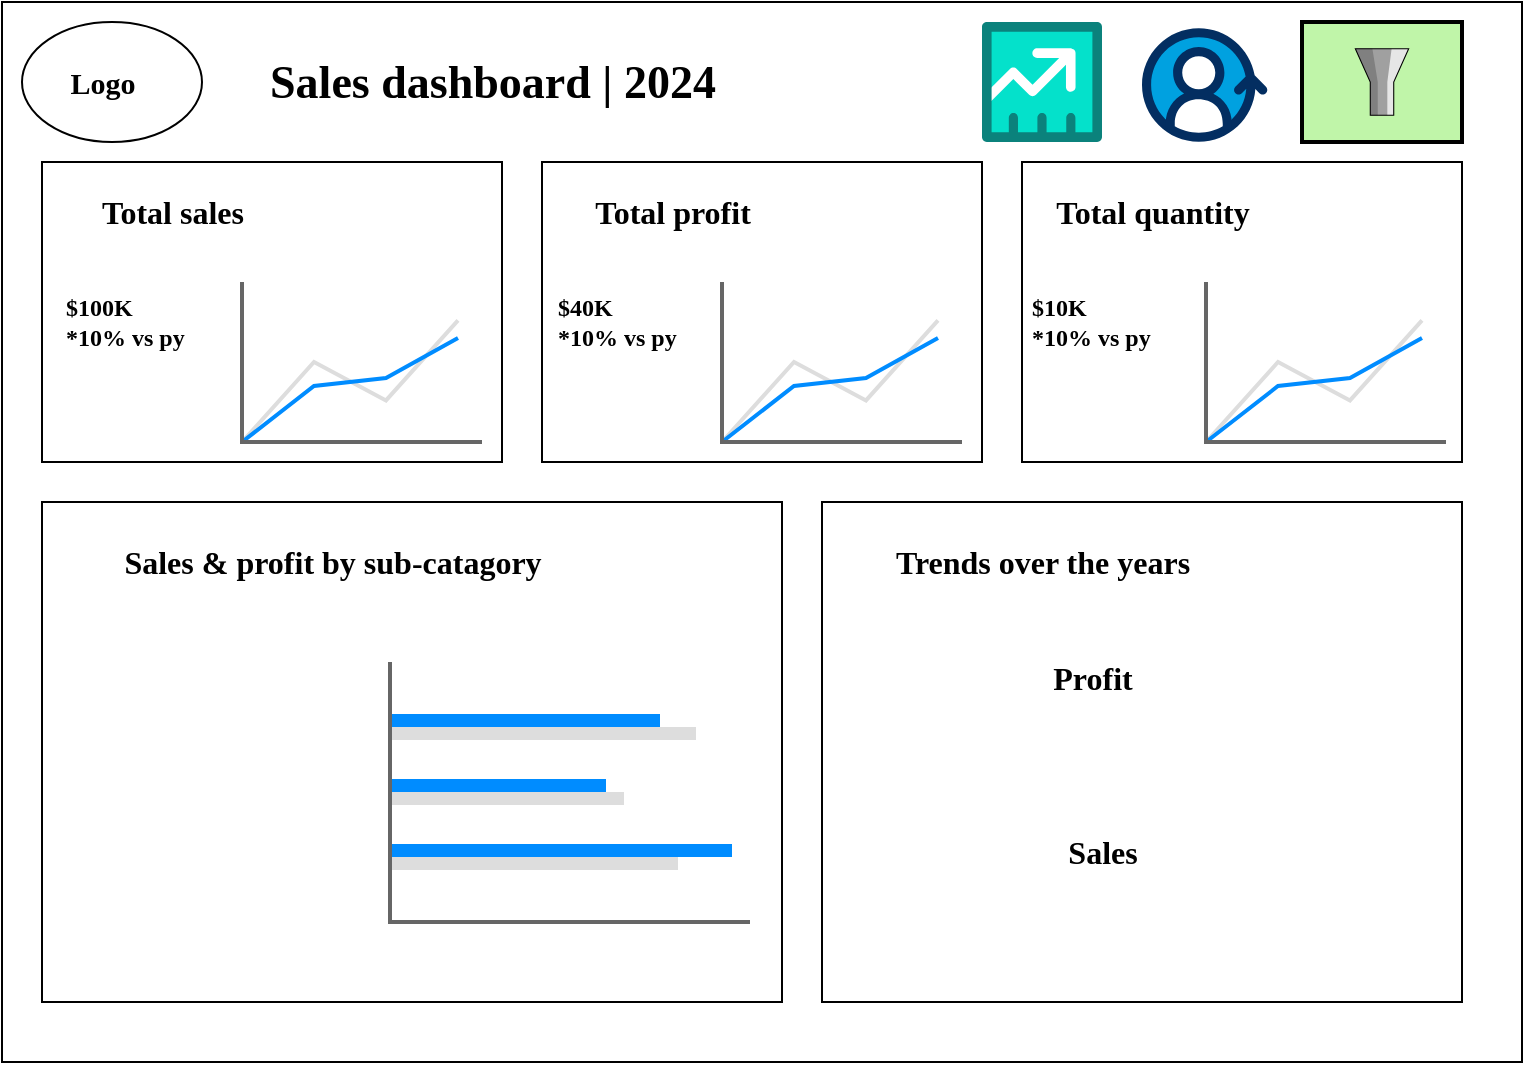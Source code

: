 <mxfile version="26.0.11">
  <diagram name="Page-1" id="OXRp7xQMiuKc_ButsL85">
    <mxGraphModel dx="1114" dy="593" grid="1" gridSize="10" guides="1" tooltips="1" connect="1" arrows="1" fold="1" page="1" pageScale="1" pageWidth="827" pageHeight="1169" math="0" shadow="0">
      <root>
        <mxCell id="0" />
        <mxCell id="1" parent="0" />
        <mxCell id="U0O-_t-eArlXoV90iZhQ-1" value="" style="rounded=0;whiteSpace=wrap;html=1;" vertex="1" parent="1">
          <mxGeometry x="40" y="40" width="760" height="530" as="geometry" />
        </mxCell>
        <mxCell id="U0O-_t-eArlXoV90iZhQ-2" value="&lt;font style=&quot;font-size: 23px;&quot; face=&quot;Comic Sans MS&quot;&gt;&lt;b&gt;Sales dashboard | 2024&lt;/b&gt;&lt;/font&gt;" style="text;html=1;align=center;verticalAlign=middle;resizable=0;points=[];autosize=1;strokeColor=none;fillColor=none;" vertex="1" parent="1">
          <mxGeometry x="140" y="60" width="290" height="40" as="geometry" />
        </mxCell>
        <mxCell id="U0O-_t-eArlXoV90iZhQ-3" value="" style="rounded=0;whiteSpace=wrap;html=1;" vertex="1" parent="1">
          <mxGeometry x="60" y="120" width="230" height="150" as="geometry" />
        </mxCell>
        <mxCell id="U0O-_t-eArlXoV90iZhQ-4" value="&lt;font face=&quot;Comic Sans MS&quot; style=&quot;font-size: 16px;&quot;&gt;&lt;b&gt;Total sales&lt;/b&gt;&lt;/font&gt;" style="text;html=1;align=center;verticalAlign=middle;resizable=0;points=[];autosize=1;strokeColor=none;fillColor=none;" vertex="1" parent="1">
          <mxGeometry x="70" y="130" width="110" height="30" as="geometry" />
        </mxCell>
        <mxCell id="U0O-_t-eArlXoV90iZhQ-5" value="" style="rounded=0;whiteSpace=wrap;html=1;" vertex="1" parent="1">
          <mxGeometry x="310" y="120" width="220" height="150" as="geometry" />
        </mxCell>
        <mxCell id="U0O-_t-eArlXoV90iZhQ-6" value="" style="rounded=0;whiteSpace=wrap;html=1;" vertex="1" parent="1">
          <mxGeometry x="550" y="120" width="220" height="150" as="geometry" />
        </mxCell>
        <mxCell id="U0O-_t-eArlXoV90iZhQ-7" value="&lt;font face=&quot;Comic Sans MS&quot; style=&quot;font-size: 16px;&quot;&gt;&lt;b&gt;Total profit&lt;/b&gt;&lt;/font&gt;" style="text;html=1;align=center;verticalAlign=middle;resizable=0;points=[];autosize=1;strokeColor=none;fillColor=none;" vertex="1" parent="1">
          <mxGeometry x="315" y="130" width="120" height="30" as="geometry" />
        </mxCell>
        <mxCell id="U0O-_t-eArlXoV90iZhQ-8" value="&lt;font face=&quot;Comic Sans MS&quot; style=&quot;font-size: 16px;&quot;&gt;&lt;b&gt;Total quantity&lt;/b&gt;&lt;/font&gt;" style="text;html=1;align=center;verticalAlign=middle;resizable=0;points=[];autosize=1;strokeColor=none;fillColor=none;" vertex="1" parent="1">
          <mxGeometry x="550" y="130" width="130" height="30" as="geometry" />
        </mxCell>
        <mxCell id="U0O-_t-eArlXoV90iZhQ-11" value="" style="verticalLabelPosition=bottom;shadow=0;dashed=0;align=center;html=1;verticalAlign=top;strokeWidth=1;shape=mxgraph.mockup.graphics.lineChart;strokeColor=none;strokeColor2=#666666;strokeColor3=#008cff;strokeColor4=#dddddd;" vertex="1" parent="1">
          <mxGeometry x="160" y="180" width="120" height="80" as="geometry" />
        </mxCell>
        <mxCell id="U0O-_t-eArlXoV90iZhQ-12" value="" style="verticalLabelPosition=bottom;shadow=0;dashed=0;align=center;html=1;verticalAlign=top;strokeWidth=1;shape=mxgraph.mockup.graphics.lineChart;strokeColor=none;strokeColor2=#666666;strokeColor3=#008cff;strokeColor4=#dddddd;" vertex="1" parent="1">
          <mxGeometry x="400" y="180" width="120" height="80" as="geometry" />
        </mxCell>
        <mxCell id="U0O-_t-eArlXoV90iZhQ-13" value="" style="verticalLabelPosition=bottom;shadow=0;dashed=0;align=center;html=1;verticalAlign=top;strokeWidth=1;shape=mxgraph.mockup.graphics.lineChart;strokeColor=none;strokeColor2=#666666;strokeColor3=#008cff;strokeColor4=#dddddd;" vertex="1" parent="1">
          <mxGeometry x="642" y="180" width="120" height="80" as="geometry" />
        </mxCell>
        <mxCell id="U0O-_t-eArlXoV90iZhQ-14" value="&lt;font face=&quot;Comic Sans MS&quot;&gt;&lt;b&gt;$100K&lt;/b&gt;&lt;/font&gt;&lt;div&gt;&lt;font face=&quot;Comic Sans MS&quot;&gt;&lt;b&gt;*10% vs py&lt;/b&gt;&lt;/font&gt;&lt;/div&gt;" style="text;html=1;align=left;verticalAlign=middle;resizable=0;points=[];autosize=1;strokeColor=none;fillColor=none;" vertex="1" parent="1">
          <mxGeometry x="70" y="180" width="90" height="40" as="geometry" />
        </mxCell>
        <mxCell id="U0O-_t-eArlXoV90iZhQ-15" value="&lt;font face=&quot;Comic Sans MS&quot;&gt;&lt;b&gt;$40K&lt;/b&gt;&lt;/font&gt;&lt;div&gt;&lt;font face=&quot;Comic Sans MS&quot;&gt;&lt;b&gt;*10% vs py&lt;/b&gt;&lt;/font&gt;&lt;/div&gt;" style="text;html=1;align=left;verticalAlign=middle;resizable=0;points=[];autosize=1;strokeColor=none;fillColor=none;" vertex="1" parent="1">
          <mxGeometry x="316" y="180" width="90" height="40" as="geometry" />
        </mxCell>
        <mxCell id="U0O-_t-eArlXoV90iZhQ-16" value="&lt;font face=&quot;Comic Sans MS&quot;&gt;&lt;b&gt;$10K&lt;/b&gt;&lt;/font&gt;&lt;div&gt;&lt;font face=&quot;Comic Sans MS&quot;&gt;&lt;b&gt;*10% vs py&lt;/b&gt;&lt;/font&gt;&lt;/div&gt;" style="text;html=1;align=left;verticalAlign=middle;resizable=0;points=[];autosize=1;strokeColor=none;fillColor=none;" vertex="1" parent="1">
          <mxGeometry x="553" y="180" width="90" height="40" as="geometry" />
        </mxCell>
        <mxCell id="U0O-_t-eArlXoV90iZhQ-17" value="" style="rounded=0;whiteSpace=wrap;html=1;" vertex="1" parent="1">
          <mxGeometry x="60" y="290" width="370" height="250" as="geometry" />
        </mxCell>
        <mxCell id="U0O-_t-eArlXoV90iZhQ-18" value="&lt;font style=&quot;font-size: 16px;&quot; face=&quot;Comic Sans MS&quot;&gt;&lt;b&gt;Sales &amp;amp; profit by sub-catagory&lt;/b&gt;&lt;/font&gt;" style="text;html=1;align=center;verticalAlign=middle;resizable=0;points=[];autosize=1;strokeColor=none;fillColor=none;" vertex="1" parent="1">
          <mxGeometry x="70" y="305" width="270" height="30" as="geometry" />
        </mxCell>
        <mxCell id="U0O-_t-eArlXoV90iZhQ-19" value="" style="shape=image;html=1;verticalAlign=top;verticalLabelPosition=bottom;labelBackgroundColor=#ffffff;imageAspect=0;aspect=fixed;image=https://cdn1.iconfinder.com/data/icons/unicons-line-vol-2/24/chart-bar-alt-128.png" vertex="1" parent="1">
          <mxGeometry x="80" y="370" width="130" height="130" as="geometry" />
        </mxCell>
        <mxCell id="U0O-_t-eArlXoV90iZhQ-21" value="" style="verticalLabelPosition=bottom;shadow=0;dashed=0;align=center;html=1;verticalAlign=top;strokeWidth=1;shape=mxgraph.mockup.graphics.barChart;strokeColor=none;strokeColor2=none;strokeColor3=#666666;fillColor2=#008cff;fillColor3=#dddddd;" vertex="1" parent="1">
          <mxGeometry x="234" y="370" width="180" height="130" as="geometry" />
        </mxCell>
        <mxCell id="U0O-_t-eArlXoV90iZhQ-22" value="" style="rounded=0;whiteSpace=wrap;html=1;" vertex="1" parent="1">
          <mxGeometry x="450" y="290" width="320" height="250" as="geometry" />
        </mxCell>
        <mxCell id="U0O-_t-eArlXoV90iZhQ-23" value="&lt;font style=&quot;font-size: 16px;&quot; face=&quot;Comic Sans MS&quot;&gt;&lt;b&gt;Trends over the years&lt;/b&gt;&lt;/font&gt;" style="text;html=1;align=center;verticalAlign=middle;resizable=0;points=[];autosize=1;strokeColor=none;fillColor=none;" vertex="1" parent="1">
          <mxGeometry x="460" y="305" width="200" height="30" as="geometry" />
        </mxCell>
        <mxCell id="U0O-_t-eArlXoV90iZhQ-24" value="" style="shape=image;html=1;verticalAlign=top;verticalLabelPosition=bottom;labelBackgroundColor=#ffffff;imageAspect=0;aspect=fixed;image=https://cdn1.iconfinder.com/data/icons/unicons-line-vol-2/24/chart-line-128.png" vertex="1" parent="1">
          <mxGeometry x="650" y="335" width="85" height="85" as="geometry" />
        </mxCell>
        <mxCell id="U0O-_t-eArlXoV90iZhQ-25" value="" style="shape=image;html=1;verticalAlign=top;verticalLabelPosition=bottom;labelBackgroundColor=#ffffff;imageAspect=0;aspect=fixed;image=https://cdn1.iconfinder.com/data/icons/unicons-line-vol-2/24/chart-line-128.png" vertex="1" parent="1">
          <mxGeometry x="650" y="430" width="85" height="85" as="geometry" />
        </mxCell>
        <mxCell id="U0O-_t-eArlXoV90iZhQ-26" value="&lt;font face=&quot;Comic Sans MS&quot; style=&quot;font-size: 16px;&quot;&gt;&lt;b&gt;Profit&lt;/b&gt;&lt;/font&gt;" style="text;html=1;align=center;verticalAlign=middle;resizable=0;points=[];autosize=1;strokeColor=none;fillColor=none;" vertex="1" parent="1">
          <mxGeometry x="550" y="362.5" width="70" height="30" as="geometry" />
        </mxCell>
        <mxCell id="U0O-_t-eArlXoV90iZhQ-27" value="&lt;font style=&quot;font-size: 16px;&quot; face=&quot;Comic Sans MS&quot;&gt;&lt;b style=&quot;&quot;&gt;Sales&lt;/b&gt;&lt;/font&gt;" style="text;html=1;align=center;verticalAlign=middle;resizable=0;points=[];autosize=1;strokeColor=none;fillColor=none;" vertex="1" parent="1">
          <mxGeometry x="560" y="450" width="60" height="30" as="geometry" />
        </mxCell>
        <mxCell id="U0O-_t-eArlXoV90iZhQ-28" value="" style="html=1;strokeWidth=2;outlineConnect=0;dashed=0;align=center;fontSize=8;fillColor=#c0f5a9;verticalLabelPosition=bottom;verticalAlign=top;shape=mxgraph.eip.message_filter;" vertex="1" parent="1">
          <mxGeometry x="690" y="50" width="80" height="60" as="geometry" />
        </mxCell>
        <mxCell id="U0O-_t-eArlXoV90iZhQ-29" value="" style="ellipse;whiteSpace=wrap;html=1;" vertex="1" parent="1">
          <mxGeometry x="50" y="50" width="90" height="60" as="geometry" />
        </mxCell>
        <mxCell id="U0O-_t-eArlXoV90iZhQ-30" value="&lt;font style=&quot;font-size: 15px;&quot; face=&quot;Comic Sans MS&quot;&gt;&lt;b&gt;Logo&lt;/b&gt;&lt;/font&gt;" style="text;html=1;align=center;verticalAlign=middle;resizable=0;points=[];autosize=1;strokeColor=none;fillColor=none;" vertex="1" parent="1">
          <mxGeometry x="60" y="65" width="60" height="30" as="geometry" />
        </mxCell>
        <mxCell id="U0O-_t-eArlXoV90iZhQ-31" value="" style="verticalLabelPosition=bottom;aspect=fixed;html=1;shape=mxgraph.salesforce.sales;" vertex="1" parent="1">
          <mxGeometry x="530" y="50" width="60" height="60" as="geometry" />
        </mxCell>
        <mxCell id="U0O-_t-eArlXoV90iZhQ-32" value="" style="verticalLabelPosition=bottom;aspect=fixed;html=1;shape=mxgraph.salesforce.customer_360;" vertex="1" parent="1">
          <mxGeometry x="610" y="53" width="62.64" height="57" as="geometry" />
        </mxCell>
      </root>
    </mxGraphModel>
  </diagram>
</mxfile>

